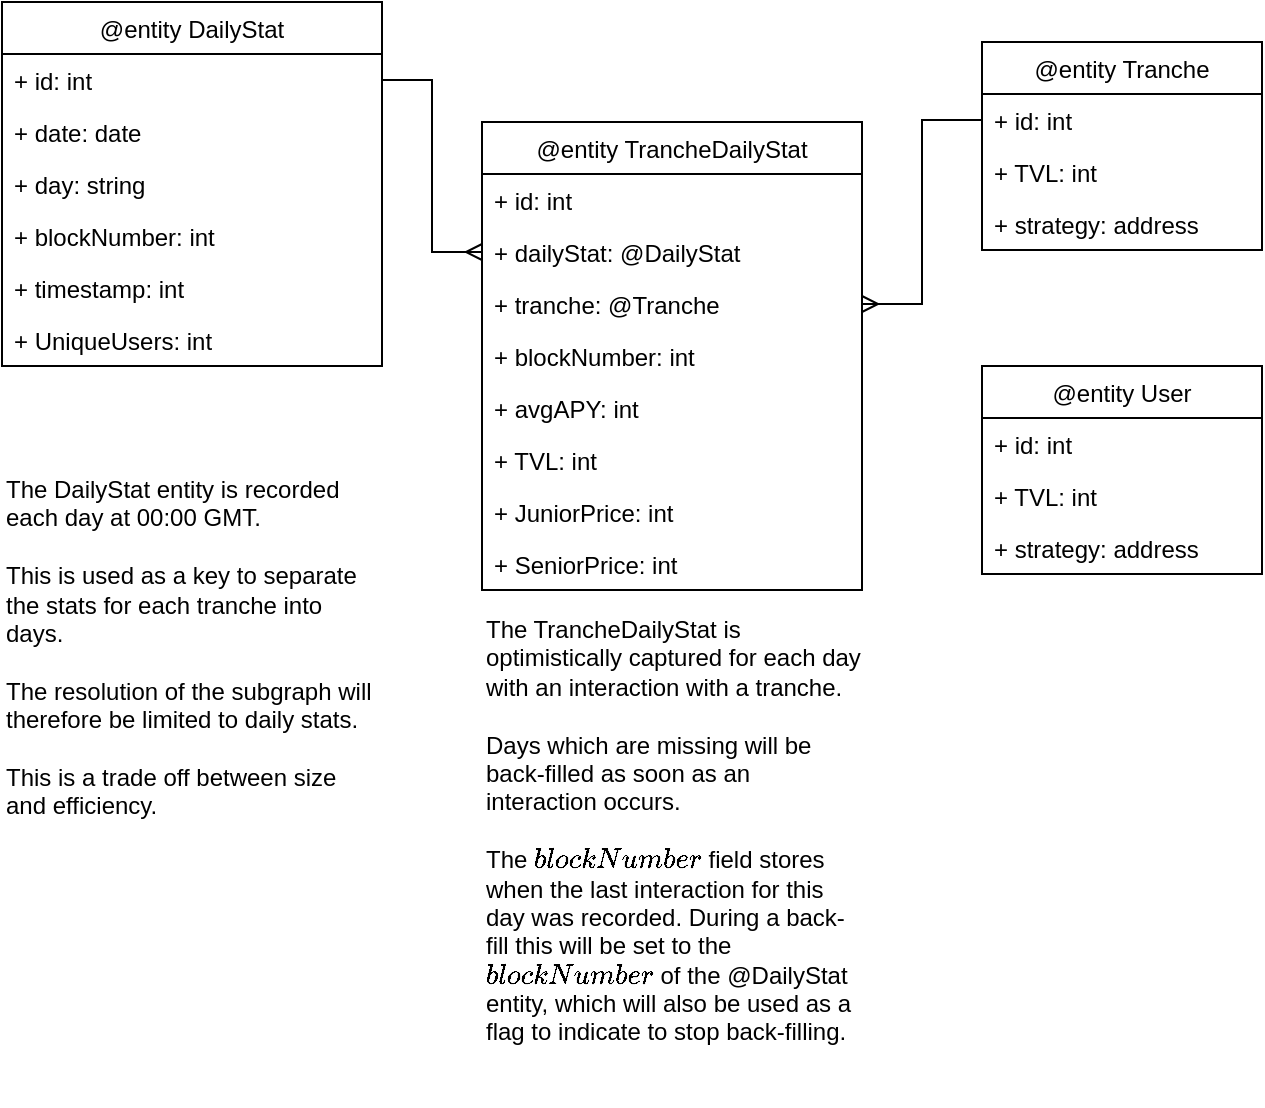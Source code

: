<mxfile version="15.0.6"><diagram id="zBnnzmNd6dH8KDptIMZf" name="Page-1"><mxGraphModel dx="1137" dy="659" grid="1" gridSize="10" guides="1" tooltips="1" connect="1" arrows="1" fold="1" page="1" pageScale="1" pageWidth="850" pageHeight="1100" math="0" shadow="0"><root><mxCell id="0"/><mxCell id="1" parent="0"/><mxCell id="qLaVnBB9TvUK3LEALNvT-5" style="edgeStyle=orthogonalEdgeStyle;rounded=0;orthogonalLoop=1;jettySize=auto;html=1;exitX=1;exitY=0.5;exitDx=0;exitDy=0;endArrow=ERmany;endFill=0;entryX=0;entryY=0.5;entryDx=0;entryDy=0;" edge="1" parent="1" source="qLaVnBB9TvUK3LEALNvT-15" target="qLaVnBB9TvUK3LEALNvT-13"><mxGeometry relative="1" as="geometry"/></mxCell><mxCell id="qLaVnBB9TvUK3LEALNvT-6" style="edgeStyle=orthogonalEdgeStyle;rounded=0;orthogonalLoop=1;jettySize=auto;html=1;entryX=0;entryY=0.5;entryDx=0;entryDy=0;startArrow=ERmany;startFill=0;endArrow=none;endFill=0;exitX=1;exitY=0.5;exitDx=0;exitDy=0;" edge="1" parent="1" source="qLaVnBB9TvUK3LEALNvT-16" target="qLaVnBB9TvUK3LEALNvT-25"><mxGeometry relative="1" as="geometry"/></mxCell><mxCell id="qLaVnBB9TvUK3LEALNvT-4" value="&lt;div&gt;The DailyStat entity is recorded each day at 00:00 GMT.&lt;/div&gt;&lt;div&gt;&lt;br&gt;&lt;/div&gt;&lt;div&gt;This is used as a key to separate the stats for each tranche into days.&lt;/div&gt;&lt;div&gt;&lt;br&gt;&lt;/div&gt;&lt;div&gt;The resolution of the subgraph will therefore be limited to daily stats.&lt;/div&gt;&lt;div&gt;&lt;br&gt;&lt;/div&gt;&lt;div&gt;This is a trade off between size and efficiency.&lt;br&gt;&lt;/div&gt;" style="text;html=1;strokeColor=none;fillColor=none;align=left;verticalAlign=top;whiteSpace=wrap;rounded=0;" vertex="1" parent="1"><mxGeometry x="110" y="470" width="190" height="190" as="geometry"/></mxCell><mxCell id="qLaVnBB9TvUK3LEALNvT-7" value="@entity DailyStat" style="swimlane;fontStyle=0;childLayout=stackLayout;horizontal=1;startSize=26;fillColor=none;horizontalStack=0;resizeParent=1;resizeParentMax=0;resizeLast=0;collapsible=1;marginBottom=0;" vertex="1" parent="1"><mxGeometry x="110" y="240" width="190" height="182" as="geometry"/></mxCell><mxCell id="qLaVnBB9TvUK3LEALNvT-15" value="+ id: int" style="text;strokeColor=none;fillColor=none;align=left;verticalAlign=top;spacingLeft=4;spacingRight=4;overflow=hidden;rotatable=0;points=[[0,0.5],[1,0.5]];portConstraint=eastwest;" vertex="1" parent="qLaVnBB9TvUK3LEALNvT-7"><mxGeometry y="26" width="190" height="26" as="geometry"/></mxCell><mxCell id="qLaVnBB9TvUK3LEALNvT-8" value="+ date: date" style="text;strokeColor=none;fillColor=none;align=left;verticalAlign=top;spacingLeft=4;spacingRight=4;overflow=hidden;rotatable=0;points=[[0,0.5],[1,0.5]];portConstraint=eastwest;" vertex="1" parent="qLaVnBB9TvUK3LEALNvT-7"><mxGeometry y="52" width="190" height="26" as="geometry"/></mxCell><mxCell id="qLaVnBB9TvUK3LEALNvT-9" value="+ day: string" style="text;strokeColor=none;fillColor=none;align=left;verticalAlign=top;spacingLeft=4;spacingRight=4;overflow=hidden;rotatable=0;points=[[0,0.5],[1,0.5]];portConstraint=eastwest;" vertex="1" parent="qLaVnBB9TvUK3LEALNvT-7"><mxGeometry y="78" width="190" height="26" as="geometry"/></mxCell><mxCell id="qLaVnBB9TvUK3LEALNvT-30" value="+ blockNumber: int" style="text;strokeColor=none;fillColor=none;align=left;verticalAlign=top;spacingLeft=4;spacingRight=4;overflow=hidden;rotatable=0;points=[[0,0.5],[1,0.5]];portConstraint=eastwest;" vertex="1" parent="qLaVnBB9TvUK3LEALNvT-7"><mxGeometry y="104" width="190" height="26" as="geometry"/></mxCell><mxCell id="qLaVnBB9TvUK3LEALNvT-10" value="+ timestamp: int" style="text;strokeColor=none;fillColor=none;align=left;verticalAlign=top;spacingLeft=4;spacingRight=4;overflow=hidden;rotatable=0;points=[[0,0.5],[1,0.5]];portConstraint=eastwest;" vertex="1" parent="qLaVnBB9TvUK3LEALNvT-7"><mxGeometry y="130" width="190" height="26" as="geometry"/></mxCell><mxCell id="qLaVnBB9TvUK3LEALNvT-31" value="+ UniqueUsers: int" style="text;strokeColor=none;fillColor=none;align=left;verticalAlign=top;spacingLeft=4;spacingRight=4;overflow=hidden;rotatable=0;points=[[0,0.5],[1,0.5]];portConstraint=eastwest;" vertex="1" parent="qLaVnBB9TvUK3LEALNvT-7"><mxGeometry y="156" width="190" height="26" as="geometry"/></mxCell><mxCell id="qLaVnBB9TvUK3LEALNvT-11" value="@entity TrancheDailyStat" style="swimlane;fontStyle=0;childLayout=stackLayout;horizontal=1;startSize=26;fillColor=none;horizontalStack=0;resizeParent=1;resizeParentMax=0;resizeLast=0;collapsible=1;marginBottom=0;" vertex="1" parent="1"><mxGeometry x="350" y="300" width="190" height="234" as="geometry"/></mxCell><mxCell id="qLaVnBB9TvUK3LEALNvT-12" value="+ id: int" style="text;strokeColor=none;fillColor=none;align=left;verticalAlign=top;spacingLeft=4;spacingRight=4;overflow=hidden;rotatable=0;points=[[0,0.5],[1,0.5]];portConstraint=eastwest;" vertex="1" parent="qLaVnBB9TvUK3LEALNvT-11"><mxGeometry y="26" width="190" height="26" as="geometry"/></mxCell><mxCell id="qLaVnBB9TvUK3LEALNvT-13" value="+ dailyStat: @DailyStat" style="text;strokeColor=none;fillColor=none;align=left;verticalAlign=top;spacingLeft=4;spacingRight=4;overflow=hidden;rotatable=0;points=[[0,0.5],[1,0.5]];portConstraint=eastwest;" vertex="1" parent="qLaVnBB9TvUK3LEALNvT-11"><mxGeometry y="52" width="190" height="26" as="geometry"/></mxCell><mxCell id="qLaVnBB9TvUK3LEALNvT-16" value="+ tranche: @Tranche" style="text;strokeColor=none;fillColor=none;align=left;verticalAlign=top;spacingLeft=4;spacingRight=4;overflow=hidden;rotatable=0;points=[[0,0.5],[1,0.5]];portConstraint=eastwest;" vertex="1" parent="qLaVnBB9TvUK3LEALNvT-11"><mxGeometry y="78" width="190" height="26" as="geometry"/></mxCell><mxCell id="qLaVnBB9TvUK3LEALNvT-29" value="+ blockNumber: int" style="text;strokeColor=none;fillColor=none;align=left;verticalAlign=top;spacingLeft=4;spacingRight=4;overflow=hidden;rotatable=0;points=[[0,0.5],[1,0.5]];portConstraint=eastwest;" vertex="1" parent="qLaVnBB9TvUK3LEALNvT-11"><mxGeometry y="104" width="190" height="26" as="geometry"/></mxCell><mxCell id="qLaVnBB9TvUK3LEALNvT-17" value="+ avgAPY: int" style="text;strokeColor=none;fillColor=none;align=left;verticalAlign=top;spacingLeft=4;spacingRight=4;overflow=hidden;rotatable=0;points=[[0,0.5],[1,0.5]];portConstraint=eastwest;" vertex="1" parent="qLaVnBB9TvUK3LEALNvT-11"><mxGeometry y="130" width="190" height="26" as="geometry"/></mxCell><mxCell id="qLaVnBB9TvUK3LEALNvT-14" value="+ TVL: int" style="text;strokeColor=none;fillColor=none;align=left;verticalAlign=top;spacingLeft=4;spacingRight=4;overflow=hidden;rotatable=0;points=[[0,0.5],[1,0.5]];portConstraint=eastwest;" vertex="1" parent="qLaVnBB9TvUK3LEALNvT-11"><mxGeometry y="156" width="190" height="26" as="geometry"/></mxCell><mxCell id="qLaVnBB9TvUK3LEALNvT-18" value="+ JuniorPrice: int&#xA;&#xA;" style="text;strokeColor=none;fillColor=none;align=left;verticalAlign=top;spacingLeft=4;spacingRight=4;overflow=hidden;rotatable=0;points=[[0,0.5],[1,0.5]];portConstraint=eastwest;" vertex="1" parent="qLaVnBB9TvUK3LEALNvT-11"><mxGeometry y="182" width="190" height="26" as="geometry"/></mxCell><mxCell id="qLaVnBB9TvUK3LEALNvT-19" value="+ SeniorPrice: int&#xA;&#xA;" style="text;strokeColor=none;fillColor=none;align=left;verticalAlign=top;spacingLeft=4;spacingRight=4;overflow=hidden;rotatable=0;points=[[0,0.5],[1,0.5]];portConstraint=eastwest;" vertex="1" parent="qLaVnBB9TvUK3LEALNvT-11"><mxGeometry y="208" width="190" height="26" as="geometry"/></mxCell><mxCell id="qLaVnBB9TvUK3LEALNvT-24" value="@entity Tranche" style="swimlane;fontStyle=0;childLayout=stackLayout;horizontal=1;startSize=26;fillColor=none;horizontalStack=0;resizeParent=1;resizeParentMax=0;resizeLast=0;collapsible=1;marginBottom=0;" vertex="1" parent="1"><mxGeometry x="600" y="260" width="140" height="104" as="geometry"/></mxCell><mxCell id="qLaVnBB9TvUK3LEALNvT-25" value="+ id: int" style="text;strokeColor=none;fillColor=none;align=left;verticalAlign=top;spacingLeft=4;spacingRight=4;overflow=hidden;rotatable=0;points=[[0,0.5],[1,0.5]];portConstraint=eastwest;" vertex="1" parent="qLaVnBB9TvUK3LEALNvT-24"><mxGeometry y="26" width="140" height="26" as="geometry"/></mxCell><mxCell id="qLaVnBB9TvUK3LEALNvT-26" value="+ TVL: int" style="text;strokeColor=none;fillColor=none;align=left;verticalAlign=top;spacingLeft=4;spacingRight=4;overflow=hidden;rotatable=0;points=[[0,0.5],[1,0.5]];portConstraint=eastwest;" vertex="1" parent="qLaVnBB9TvUK3LEALNvT-24"><mxGeometry y="52" width="140" height="26" as="geometry"/></mxCell><mxCell id="qLaVnBB9TvUK3LEALNvT-27" value="+ strategy: address" style="text;strokeColor=none;fillColor=none;align=left;verticalAlign=top;spacingLeft=4;spacingRight=4;overflow=hidden;rotatable=0;points=[[0,0.5],[1,0.5]];portConstraint=eastwest;" vertex="1" parent="qLaVnBB9TvUK3LEALNvT-24"><mxGeometry y="78" width="140" height="26" as="geometry"/></mxCell><mxCell id="qLaVnBB9TvUK3LEALNvT-28" value="&lt;div&gt;The TrancheDailyStat is optimistically captured for each day with an interaction with a tranche.&lt;/div&gt;&lt;div&gt;&lt;br&gt;&lt;/div&gt;&lt;div&gt;Days which are missing will be back-filled as soon as an interaction occurs.&lt;/div&gt;&lt;div&gt;&lt;br&gt;&lt;/div&gt;&lt;div&gt;The `blockNumber` field stores when the last interaction for this day was recorded. During a back-fill this will be set to the `blockNumber` of the @DailyStat entity, which will also be used as a flag to indicate to stop back-filling.&lt;br&gt;&lt;/div&gt;&lt;div&gt;&lt;br&gt;&lt;/div&gt;&lt;div&gt;&lt;br&gt;&lt;/div&gt;" style="text;html=1;strokeColor=none;fillColor=none;align=left;verticalAlign=top;whiteSpace=wrap;rounded=0;" vertex="1" parent="1"><mxGeometry x="350" y="540" width="190" height="230" as="geometry"/></mxCell><mxCell id="qLaVnBB9TvUK3LEALNvT-32" value="@entity User" style="swimlane;fontStyle=0;childLayout=stackLayout;horizontal=1;startSize=26;fillColor=none;horizontalStack=0;resizeParent=1;resizeParentMax=0;resizeLast=0;collapsible=1;marginBottom=0;" vertex="1" parent="1"><mxGeometry x="600" y="422" width="140" height="104" as="geometry"/></mxCell><mxCell id="qLaVnBB9TvUK3LEALNvT-33" value="+ id: int" style="text;strokeColor=none;fillColor=none;align=left;verticalAlign=top;spacingLeft=4;spacingRight=4;overflow=hidden;rotatable=0;points=[[0,0.5],[1,0.5]];portConstraint=eastwest;" vertex="1" parent="qLaVnBB9TvUK3LEALNvT-32"><mxGeometry y="26" width="140" height="26" as="geometry"/></mxCell><mxCell id="qLaVnBB9TvUK3LEALNvT-34" value="+ TVL: int" style="text;strokeColor=none;fillColor=none;align=left;verticalAlign=top;spacingLeft=4;spacingRight=4;overflow=hidden;rotatable=0;points=[[0,0.5],[1,0.5]];portConstraint=eastwest;" vertex="1" parent="qLaVnBB9TvUK3LEALNvT-32"><mxGeometry y="52" width="140" height="26" as="geometry"/></mxCell><mxCell id="qLaVnBB9TvUK3LEALNvT-35" value="+ strategy: address" style="text;strokeColor=none;fillColor=none;align=left;verticalAlign=top;spacingLeft=4;spacingRight=4;overflow=hidden;rotatable=0;points=[[0,0.5],[1,0.5]];portConstraint=eastwest;" vertex="1" parent="qLaVnBB9TvUK3LEALNvT-32"><mxGeometry y="78" width="140" height="26" as="geometry"/></mxCell></root></mxGraphModel></diagram></mxfile>